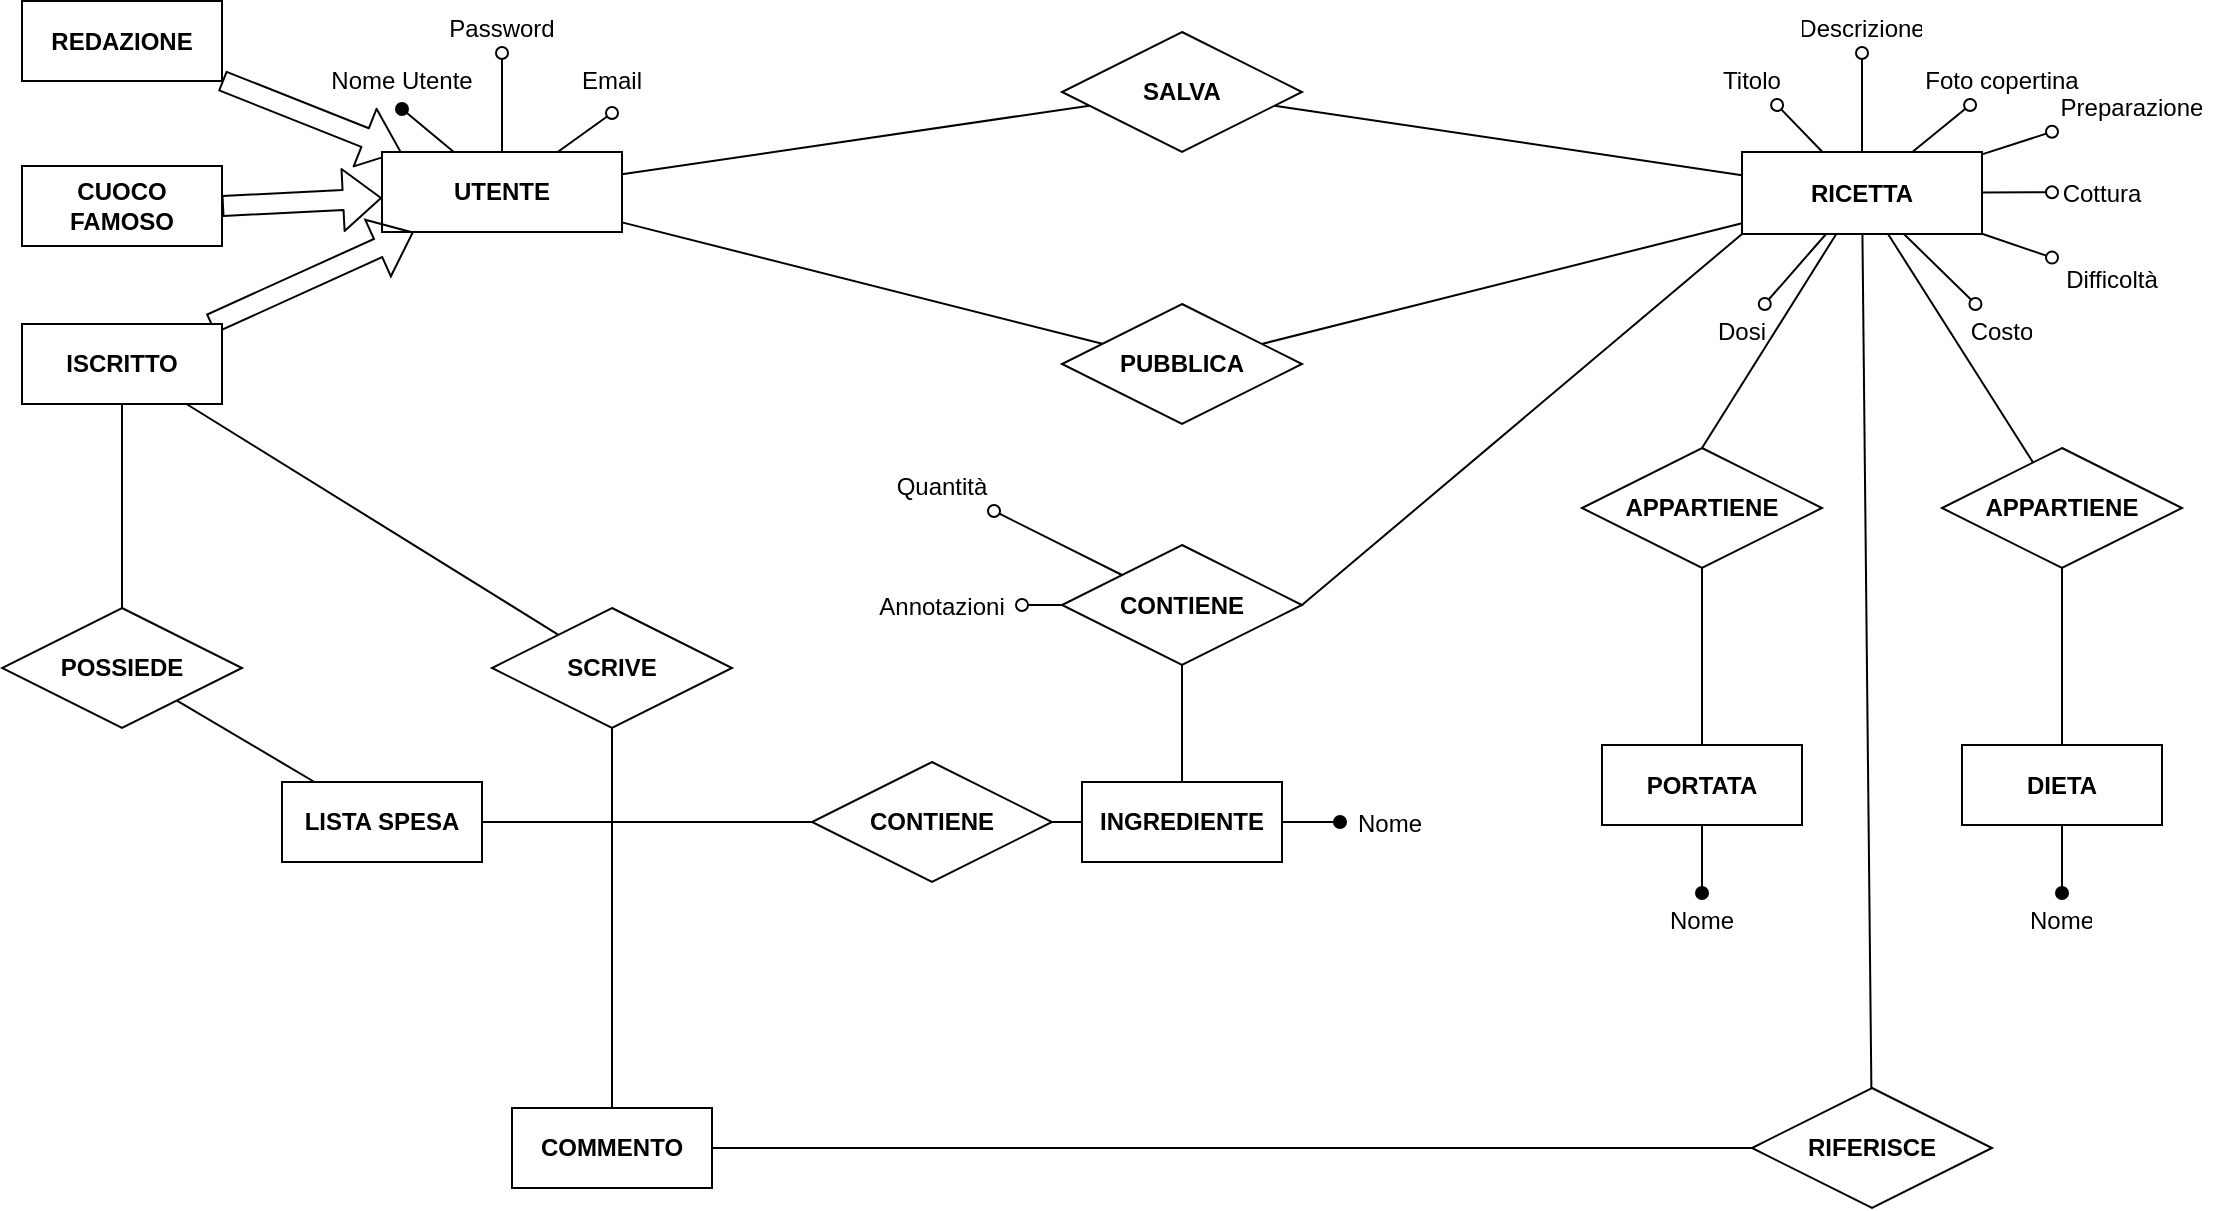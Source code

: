 <mxfile version="12.4.8" type="github">
  <diagram id="LfkPOxBhQ7w1o_5h23wY" name="Page-1">
    <mxGraphModel dx="2591" dy="738" grid="1" gridSize="10" guides="1" tooltips="1" connect="1" arrows="1" fold="1" page="1" pageScale="1" pageWidth="1169" pageHeight="827" math="0" shadow="0">
      <root>
        <mxCell id="0"/>
        <mxCell id="1" parent="0"/>
        <mxCell id="ZiM7aAGMJ0RAAH8m6erD-105" style="edgeStyle=none;orthogonalLoop=1;jettySize=auto;html=1;startArrow=none;startFill=0;endArrow=none;endFill=0;endSize=6;fontSize=12;align=center;" edge="1" parent="1" source="ZiM7aAGMJ0RAAH8m6erD-7" target="ZiM7aAGMJ0RAAH8m6erD-106">
          <mxGeometry relative="1" as="geometry">
            <mxPoint x="350" y="60" as="targetPoint"/>
          </mxGeometry>
        </mxCell>
        <mxCell id="ZiM7aAGMJ0RAAH8m6erD-108" style="edgeStyle=none;orthogonalLoop=1;jettySize=auto;html=1;startArrow=none;startFill=0;endArrow=none;endFill=0;endSize=6;strokeWidth=1;fontSize=12;align=center;" edge="1" parent="1" source="ZiM7aAGMJ0RAAH8m6erD-120" target="ZiM7aAGMJ0RAAH8m6erD-109">
          <mxGeometry relative="1" as="geometry">
            <mxPoint x="150" y="710" as="targetPoint"/>
            <Array as="points"/>
          </mxGeometry>
        </mxCell>
        <mxCell id="ZiM7aAGMJ0RAAH8m6erD-124" style="edgeStyle=none;shape=flexArrow;orthogonalLoop=1;jettySize=auto;html=1;entryX=1;entryY=0.5;entryDx=0;entryDy=0;startArrow=block;startFill=0;endArrow=none;endFill=0;strokeWidth=1;fontSize=12;align=center;" edge="1" parent="1" source="ZiM7aAGMJ0RAAH8m6erD-7" target="ZiM7aAGMJ0RAAH8m6erD-122">
          <mxGeometry relative="1" as="geometry"/>
        </mxCell>
        <mxCell id="ZiM7aAGMJ0RAAH8m6erD-126" style="edgeStyle=none;shape=flexArrow;orthogonalLoop=1;jettySize=auto;html=1;startArrow=block;startFill=0;endArrow=none;endFill=0;strokeWidth=1;fontSize=12;align=center;" edge="1" parent="1" source="ZiM7aAGMJ0RAAH8m6erD-7" target="ZiM7aAGMJ0RAAH8m6erD-121">
          <mxGeometry relative="1" as="geometry"/>
        </mxCell>
        <mxCell id="ZiM7aAGMJ0RAAH8m6erD-7" value="UTENTE" style="whiteSpace=wrap;html=1;align=center;rounded=0;shadow=0;glass=0;comic=0;verticalAlign=middle;horizontal=1;fontStyle=1" vertex="1" parent="1">
          <mxGeometry x="80" y="122" width="120" height="40" as="geometry"/>
        </mxCell>
        <mxCell id="ZiM7aAGMJ0RAAH8m6erD-88" style="edgeStyle=none;orthogonalLoop=1;jettySize=auto;html=1;startArrow=none;startFill=0;endArrow=oval;endFill=1;endSize=6;fontSize=12;align=center;" edge="1" parent="1" source="ZiM7aAGMJ0RAAH8m6erD-24" target="ZiM7aAGMJ0RAAH8m6erD-89">
          <mxGeometry relative="1" as="geometry">
            <mxPoint x="890" y="415.5" as="targetPoint"/>
          </mxGeometry>
        </mxCell>
        <mxCell id="ZiM7aAGMJ0RAAH8m6erD-24" value="DIETA" style="whiteSpace=wrap;html=1;align=center;rounded=0;shadow=0;glass=0;comic=0;fontStyle=1" vertex="1" parent="1">
          <mxGeometry x="870" y="418.5" width="100" height="40" as="geometry"/>
        </mxCell>
        <mxCell id="ZiM7aAGMJ0RAAH8m6erD-47" value="" style="edgeStyle=none;orthogonalLoop=1;jettySize=auto;html=1;startArrow=none;startFill=0;endArrow=none;endFill=0;endSize=6;fontSize=12;align=center;verticalAlign=middle;horizontal=1;" edge="1" parent="1" source="ZiM7aAGMJ0RAAH8m6erD-8" target="ZiM7aAGMJ0RAAH8m6erD-43">
          <mxGeometry relative="1" as="geometry"/>
        </mxCell>
        <mxCell id="ZiM7aAGMJ0RAAH8m6erD-8" value="RICETTA" style="whiteSpace=wrap;html=1;align=center;verticalAlign=middle;horizontal=1;fontStyle=1" vertex="1" parent="1">
          <mxGeometry x="760" y="122" width="120" height="41" as="geometry"/>
        </mxCell>
        <mxCell id="ZiM7aAGMJ0RAAH8m6erD-71" style="edgeStyle=none;orthogonalLoop=1;jettySize=auto;html=1;entryX=0.5;entryY=1;entryDx=0;entryDy=0;startArrow=none;startFill=0;endArrow=none;endFill=0;endSize=6;fontSize=12;align=center;" edge="1" parent="1" source="ZiM7aAGMJ0RAAH8m6erD-9" target="ZiM7aAGMJ0RAAH8m6erD-40">
          <mxGeometry relative="1" as="geometry"/>
        </mxCell>
        <mxCell id="ZiM7aAGMJ0RAAH8m6erD-72" style="edgeStyle=none;orthogonalLoop=1;jettySize=auto;html=1;startArrow=none;startFill=0;endArrow=oval;endFill=1;endSize=6;fontSize=12;align=center;" edge="1" parent="1" source="ZiM7aAGMJ0RAAH8m6erD-9" target="ZiM7aAGMJ0RAAH8m6erD-73">
          <mxGeometry relative="1" as="geometry">
            <mxPoint x="559" y="428.5" as="targetPoint"/>
          </mxGeometry>
        </mxCell>
        <mxCell id="ZiM7aAGMJ0RAAH8m6erD-96" style="edgeStyle=none;orthogonalLoop=1;jettySize=auto;html=1;startArrow=none;startFill=0;endArrow=none;endFill=0;endSize=6;fontSize=12;align=center;" edge="1" parent="1" source="ZiM7aAGMJ0RAAH8m6erD-9" target="ZiM7aAGMJ0RAAH8m6erD-97">
          <mxGeometry relative="1" as="geometry">
            <mxPoint x="480" y="491.5" as="targetPoint"/>
          </mxGeometry>
        </mxCell>
        <mxCell id="ZiM7aAGMJ0RAAH8m6erD-9" value="INGREDIENTE" style="whiteSpace=wrap;html=1;align=center;fontStyle=1" vertex="1" parent="1">
          <mxGeometry x="430" y="437" width="100" height="40" as="geometry"/>
        </mxCell>
        <mxCell id="ZiM7aAGMJ0RAAH8m6erD-31" value="" style="fontSize=12;html=1;endArrow=oval;endFill=0;entryX=0.5;entryY=1.154;entryDx=0;entryDy=0;entryPerimeter=0;align=center;verticalAlign=middle;horizontal=1;" edge="1" parent="1" source="ZiM7aAGMJ0RAAH8m6erD-7" target="ZiM7aAGMJ0RAAH8m6erD-39">
          <mxGeometry width="100" height="100" relative="1" as="geometry">
            <mxPoint x="150" y="79" as="sourcePoint"/>
            <mxPoint x="185" y="69" as="targetPoint"/>
          </mxGeometry>
        </mxCell>
        <mxCell id="ZiM7aAGMJ0RAAH8m6erD-33" value="" style="fontSize=12;html=1;endArrow=oval;endFill=0;entryX=0.5;entryY=1;entryDx=0;entryDy=0;entryPerimeter=0;align=center;verticalAlign=middle;horizontal=1;" edge="1" parent="1" source="ZiM7aAGMJ0RAAH8m6erD-7" target="ZiM7aAGMJ0RAAH8m6erD-38">
          <mxGeometry width="100" height="100" relative="1" as="geometry">
            <mxPoint x="160" y="109" as="sourcePoint"/>
            <mxPoint x="160" y="69" as="targetPoint"/>
          </mxGeometry>
        </mxCell>
        <mxCell id="ZiM7aAGMJ0RAAH8m6erD-34" value="" style="fontSize=12;html=1;endArrow=oval;endFill=1;startArrow=none;startFill=0;entryX=0.5;entryY=1.077;entryDx=0;entryDy=0;entryPerimeter=0;align=center;verticalAlign=middle;horizontal=1;" edge="1" parent="1" source="ZiM7aAGMJ0RAAH8m6erD-7" target="ZiM7aAGMJ0RAAH8m6erD-37">
          <mxGeometry width="100" height="100" relative="1" as="geometry">
            <mxPoint x="130" y="109" as="sourcePoint"/>
            <mxPoint x="68" y="89" as="targetPoint"/>
          </mxGeometry>
        </mxCell>
        <mxCell id="ZiM7aAGMJ0RAAH8m6erD-37" value="Nome Utente" style="text;strokeColor=none;fillColor=none;spacingLeft=4;spacingRight=4;overflow=hidden;rotatable=0;points=[[0,0.5],[1,0.5]];portConstraint=eastwest;fontSize=12;align=center;verticalAlign=middle;horizontal=1;" vertex="1" parent="1">
          <mxGeometry x="50" y="72.5" width="80" height="26" as="geometry"/>
        </mxCell>
        <mxCell id="ZiM7aAGMJ0RAAH8m6erD-38" value="Password" style="text;strokeColor=none;fillColor=none;spacingLeft=4;spacingRight=4;overflow=hidden;rotatable=0;points=[[0,0.5],[1,0.5]];portConstraint=eastwest;fontSize=12;align=center;verticalAlign=middle;horizontal=1;" vertex="1" parent="1">
          <mxGeometry x="105" y="46.5" width="70" height="26" as="geometry"/>
        </mxCell>
        <mxCell id="ZiM7aAGMJ0RAAH8m6erD-39" value="Email" style="text;strokeColor=none;fillColor=none;spacingLeft=4;spacingRight=4;overflow=hidden;rotatable=0;points=[[0,0.5],[1,0.5]];portConstraint=eastwest;fontSize=12;align=center;verticalAlign=middle;horizontal=1;" vertex="1" parent="1">
          <mxGeometry x="175" y="72.5" width="40" height="26" as="geometry"/>
        </mxCell>
        <mxCell id="ZiM7aAGMJ0RAAH8m6erD-70" style="edgeStyle=none;orthogonalLoop=1;jettySize=auto;html=1;entryX=0;entryY=1;entryDx=0;entryDy=0;startArrow=none;startFill=0;endArrow=none;endFill=0;endSize=6;fontSize=12;align=center;exitX=1;exitY=0.5;exitDx=0;exitDy=0;" edge="1" parent="1" source="ZiM7aAGMJ0RAAH8m6erD-40" target="ZiM7aAGMJ0RAAH8m6erD-8">
          <mxGeometry relative="1" as="geometry"/>
        </mxCell>
        <mxCell id="ZiM7aAGMJ0RAAH8m6erD-74" style="edgeStyle=none;orthogonalLoop=1;jettySize=auto;html=1;startArrow=none;startFill=0;endArrow=oval;endFill=0;endSize=6;fontSize=12;align=center;" edge="1" parent="1" source="ZiM7aAGMJ0RAAH8m6erD-40" target="ZiM7aAGMJ0RAAH8m6erD-76">
          <mxGeometry relative="1" as="geometry">
            <mxPoint x="390" y="311.25" as="targetPoint"/>
          </mxGeometry>
        </mxCell>
        <mxCell id="ZiM7aAGMJ0RAAH8m6erD-75" style="edgeStyle=none;orthogonalLoop=1;jettySize=auto;html=1;startArrow=none;startFill=0;endArrow=oval;endFill=0;endSize=6;fontSize=12;align=center;" edge="1" parent="1" source="ZiM7aAGMJ0RAAH8m6erD-40" target="ZiM7aAGMJ0RAAH8m6erD-77">
          <mxGeometry relative="1" as="geometry">
            <mxPoint x="430" y="341.5" as="targetPoint"/>
          </mxGeometry>
        </mxCell>
        <mxCell id="ZiM7aAGMJ0RAAH8m6erD-40" value="CONTIENE" style="shape=rhombus;perimeter=rhombusPerimeter;whiteSpace=wrap;html=1;align=center;rounded=0;shadow=0;glass=0;comic=0;fontSize=12;fontStyle=1" vertex="1" parent="1">
          <mxGeometry x="420" y="318.5" width="120" height="60" as="geometry"/>
        </mxCell>
        <mxCell id="ZiM7aAGMJ0RAAH8m6erD-46" value="" style="edgeStyle=none;orthogonalLoop=1;jettySize=auto;html=1;startArrow=none;startFill=0;endArrow=none;endFill=0;endSize=6;fontSize=12;align=center;verticalAlign=middle;horizontal=1;labelPosition=right;verticalLabelPosition=middle;" edge="1" parent="1" source="ZiM7aAGMJ0RAAH8m6erD-43" target="ZiM7aAGMJ0RAAH8m6erD-7">
          <mxGeometry relative="1" as="geometry"/>
        </mxCell>
        <mxCell id="ZiM7aAGMJ0RAAH8m6erD-43" value="PUBBLICA" style="shape=rhombus;perimeter=rhombusPerimeter;whiteSpace=wrap;html=1;align=center;rounded=0;shadow=0;glass=0;comic=0;fontSize=12;verticalAlign=middle;horizontal=1;fontStyle=1" vertex="1" parent="1">
          <mxGeometry x="420" y="198" width="120" height="60" as="geometry"/>
        </mxCell>
        <mxCell id="ZiM7aAGMJ0RAAH8m6erD-48" value="" style="fontSize=12;html=1;endArrow=oval;endFill=0;align=center;verticalAlign=middle;horizontal=1;" edge="1" parent="1" source="ZiM7aAGMJ0RAAH8m6erD-8" target="ZiM7aAGMJ0RAAH8m6erD-54">
          <mxGeometry width="100" height="100" relative="1" as="geometry">
            <mxPoint x="465" y="132" as="sourcePoint"/>
            <mxPoint x="810" y="73" as="targetPoint"/>
          </mxGeometry>
        </mxCell>
        <mxCell id="ZiM7aAGMJ0RAAH8m6erD-49" value="" style="fontSize=12;html=1;endArrow=oval;endFill=0;align=center;verticalAlign=middle;horizontal=1;" edge="1" parent="1" source="ZiM7aAGMJ0RAAH8m6erD-8" target="ZiM7aAGMJ0RAAH8m6erD-53">
          <mxGeometry width="100" height="100" relative="1" as="geometry">
            <mxPoint x="475" y="142" as="sourcePoint"/>
            <mxPoint x="740" y="73" as="targetPoint"/>
          </mxGeometry>
        </mxCell>
        <mxCell id="ZiM7aAGMJ0RAAH8m6erD-50" value="" style="fontSize=12;html=1;endArrow=oval;endFill=0;align=center;verticalAlign=middle;horizontal=1;" edge="1" parent="1" source="ZiM7aAGMJ0RAAH8m6erD-8" target="ZiM7aAGMJ0RAAH8m6erD-55">
          <mxGeometry width="100" height="100" relative="1" as="geometry">
            <mxPoint x="840" y="122" as="sourcePoint"/>
            <mxPoint x="840" y="73" as="targetPoint"/>
          </mxGeometry>
        </mxCell>
        <mxCell id="ZiM7aAGMJ0RAAH8m6erD-53" value="Titolo" style="text;strokeColor=none;fillColor=none;spacingLeft=4;spacingRight=4;overflow=hidden;rotatable=0;points=[[0,0.5],[1,0.5]];portConstraint=eastwest;fontSize=12;align=center;verticalAlign=middle;horizontal=1;" vertex="1" parent="1">
          <mxGeometry x="745" y="72.5" width="40" height="26" as="geometry"/>
        </mxCell>
        <mxCell id="ZiM7aAGMJ0RAAH8m6erD-54" value="Descrizione" style="text;strokeColor=none;fillColor=none;spacingLeft=4;spacingRight=4;overflow=hidden;rotatable=0;points=[[0,0.5],[1,0.5]];portConstraint=eastwest;fontSize=12;align=center;verticalAlign=middle;horizontal=1;" vertex="1" parent="1">
          <mxGeometry x="785" y="46.5" width="70" height="26" as="geometry"/>
        </mxCell>
        <mxCell id="ZiM7aAGMJ0RAAH8m6erD-55" value="Foto copertina" style="text;strokeColor=none;fillColor=none;spacingLeft=4;spacingRight=4;overflow=hidden;rotatable=0;points=[[0,0.5],[1,0.5]];portConstraint=eastwest;fontSize=12;align=center;verticalAlign=middle;horizontal=1;" vertex="1" parent="1">
          <mxGeometry x="845" y="72.5" width="90" height="26" as="geometry"/>
        </mxCell>
        <mxCell id="ZiM7aAGMJ0RAAH8m6erD-56" value="" style="fontSize=12;html=1;endArrow=oval;endFill=0;align=center;verticalAlign=middle;horizontal=1;" edge="1" parent="1" target="ZiM7aAGMJ0RAAH8m6erD-57" source="ZiM7aAGMJ0RAAH8m6erD-8">
          <mxGeometry width="100" height="100" relative="1" as="geometry">
            <mxPoint x="790" y="175.5" as="sourcePoint"/>
            <mxPoint x="850" y="83" as="targetPoint"/>
          </mxGeometry>
        </mxCell>
        <mxCell id="ZiM7aAGMJ0RAAH8m6erD-57" value="Costo" style="text;strokeColor=none;fillColor=none;spacingLeft=4;spacingRight=4;overflow=hidden;rotatable=0;points=[[0,0.5],[1,0.5]];portConstraint=eastwest;fontSize=12;align=center;verticalAlign=middle;horizontal=1;" vertex="1" parent="1">
          <mxGeometry x="870" y="198" width="40" height="26" as="geometry"/>
        </mxCell>
        <mxCell id="ZiM7aAGMJ0RAAH8m6erD-58" value="" style="fontSize=12;html=1;endArrow=oval;endFill=0;align=center;verticalAlign=middle;horizontal=1;" edge="1" parent="1" target="ZiM7aAGMJ0RAAH8m6erD-59" source="ZiM7aAGMJ0RAAH8m6erD-8">
          <mxGeometry width="100" height="100" relative="1" as="geometry">
            <mxPoint x="955" y="162" as="sourcePoint"/>
            <mxPoint x="960" y="113" as="targetPoint"/>
          </mxGeometry>
        </mxCell>
        <mxCell id="ZiM7aAGMJ0RAAH8m6erD-59" value="Difficoltà" style="text;strokeColor=none;fillColor=none;spacingLeft=4;spacingRight=4;overflow=hidden;rotatable=0;points=[[0,0.5],[1,0.5]];portConstraint=eastwest;fontSize=12;align=center;verticalAlign=middle;horizontal=1;" vertex="1" parent="1">
          <mxGeometry x="915" y="172" width="60" height="26" as="geometry"/>
        </mxCell>
        <mxCell id="ZiM7aAGMJ0RAAH8m6erD-60" value="" style="fontSize=12;html=1;endArrow=oval;endFill=0;align=center;verticalAlign=middle;horizontal=1;" edge="1" parent="1" target="ZiM7aAGMJ0RAAH8m6erD-61" source="ZiM7aAGMJ0RAAH8m6erD-8">
          <mxGeometry width="100" height="100" relative="1" as="geometry">
            <mxPoint x="755" y="245" as="sourcePoint"/>
            <mxPoint x="760" y="196" as="targetPoint"/>
          </mxGeometry>
        </mxCell>
        <mxCell id="ZiM7aAGMJ0RAAH8m6erD-61" value="Dosi" style="text;strokeColor=none;fillColor=none;spacingLeft=4;spacingRight=4;overflow=hidden;rotatable=0;points=[[0,0.5],[1,0.5]];portConstraint=eastwest;fontSize=12;align=center;verticalAlign=middle;horizontal=1;" vertex="1" parent="1">
          <mxGeometry x="740" y="198" width="40" height="26" as="geometry"/>
        </mxCell>
        <mxCell id="ZiM7aAGMJ0RAAH8m6erD-62" value="" style="fontSize=12;html=1;endArrow=oval;endFill=0;align=center;verticalAlign=middle;horizontal=1;" edge="1" parent="1" target="ZiM7aAGMJ0RAAH8m6erD-63" source="ZiM7aAGMJ0RAAH8m6erD-8">
          <mxGeometry width="100" height="100" relative="1" as="geometry">
            <mxPoint x="875" y="162" as="sourcePoint"/>
            <mxPoint x="880" y="113" as="targetPoint"/>
          </mxGeometry>
        </mxCell>
        <mxCell id="ZiM7aAGMJ0RAAH8m6erD-63" value="Preparazione" style="text;strokeColor=none;fillColor=none;spacingLeft=4;spacingRight=4;overflow=hidden;rotatable=0;points=[[0,0.5],[1,0.5]];portConstraint=eastwest;fontSize=12;align=center;verticalAlign=middle;horizontal=1;" vertex="1" parent="1">
          <mxGeometry x="915" y="86" width="80" height="26" as="geometry"/>
        </mxCell>
        <mxCell id="ZiM7aAGMJ0RAAH8m6erD-66" value="" style="fontSize=12;html=1;endArrow=oval;endFill=0;align=center;verticalAlign=middle;horizontal=1;" edge="1" parent="1" target="ZiM7aAGMJ0RAAH8m6erD-67" source="ZiM7aAGMJ0RAAH8m6erD-8">
          <mxGeometry width="100" height="100" relative="1" as="geometry">
            <mxPoint x="895" y="182" as="sourcePoint"/>
            <mxPoint x="900" y="133" as="targetPoint"/>
          </mxGeometry>
        </mxCell>
        <mxCell id="ZiM7aAGMJ0RAAH8m6erD-67" value="Cottura" style="text;strokeColor=none;fillColor=none;spacingLeft=4;spacingRight=4;overflow=hidden;rotatable=0;points=[[0,0.5],[1,0.5]];portConstraint=eastwest;fontSize=12;align=center;verticalAlign=middle;horizontal=1;" vertex="1" parent="1">
          <mxGeometry x="915" y="129" width="50" height="26" as="geometry"/>
        </mxCell>
        <mxCell id="ZiM7aAGMJ0RAAH8m6erD-73" value="Nome" style="text;strokeColor=none;fillColor=none;spacingLeft=4;spacingRight=4;overflow=hidden;rotatable=0;points=[[0,0.5],[1,0.5]];portConstraint=eastwest;fontSize=12;align=center;" vertex="1" parent="1">
          <mxGeometry x="559" y="444" width="50" height="26" as="geometry"/>
        </mxCell>
        <mxCell id="ZiM7aAGMJ0RAAH8m6erD-76" value="Quantità" style="text;strokeColor=none;fillColor=none;spacingLeft=4;spacingRight=4;overflow=hidden;rotatable=0;points=[[0,0.5],[1,0.5]];portConstraint=eastwest;fontSize=12;align=center;" vertex="1" parent="1">
          <mxGeometry x="330" y="275.5" width="60" height="26" as="geometry"/>
        </mxCell>
        <mxCell id="ZiM7aAGMJ0RAAH8m6erD-77" value="Annotazioni" style="text;strokeColor=none;fillColor=none;spacingLeft=4;spacingRight=4;overflow=hidden;rotatable=0;points=[[0,0.5],[1,0.5]];portConstraint=eastwest;fontSize=12;align=center;" vertex="1" parent="1">
          <mxGeometry x="320" y="335.5" width="80" height="26" as="geometry"/>
        </mxCell>
        <mxCell id="ZiM7aAGMJ0RAAH8m6erD-86" style="edgeStyle=none;orthogonalLoop=1;jettySize=auto;html=1;startArrow=none;startFill=0;endArrow=none;endFill=0;endSize=6;fontSize=12;align=center;" edge="1" parent="1" source="ZiM7aAGMJ0RAAH8m6erD-83" target="ZiM7aAGMJ0RAAH8m6erD-8">
          <mxGeometry relative="1" as="geometry">
            <mxPoint x="830" y="195.5" as="targetPoint"/>
          </mxGeometry>
        </mxCell>
        <mxCell id="ZiM7aAGMJ0RAAH8m6erD-87" style="edgeStyle=none;orthogonalLoop=1;jettySize=auto;html=1;startArrow=none;startFill=0;endArrow=none;endFill=0;endSize=6;fontSize=12;align=center;" edge="1" parent="1" source="ZiM7aAGMJ0RAAH8m6erD-83" target="ZiM7aAGMJ0RAAH8m6erD-24">
          <mxGeometry relative="1" as="geometry"/>
        </mxCell>
        <mxCell id="ZiM7aAGMJ0RAAH8m6erD-83" value="APPARTIENE" style="shape=rhombus;perimeter=rhombusPerimeter;whiteSpace=wrap;html=1;align=center;rounded=0;shadow=0;glass=0;comic=0;fontSize=12;fontStyle=1" vertex="1" parent="1">
          <mxGeometry x="860" y="270" width="120" height="60" as="geometry"/>
        </mxCell>
        <mxCell id="ZiM7aAGMJ0RAAH8m6erD-89" value="Nome" style="text;strokeColor=none;fillColor=none;spacingLeft=4;spacingRight=4;overflow=hidden;rotatable=0;points=[[0,0.5],[1,0.5]];portConstraint=eastwest;fontSize=12;align=center;" vertex="1" parent="1">
          <mxGeometry x="900" y="492.5" width="40" height="26" as="geometry"/>
        </mxCell>
        <mxCell id="ZiM7aAGMJ0RAAH8m6erD-91" style="edgeStyle=none;orthogonalLoop=1;jettySize=auto;html=1;startArrow=none;startFill=0;endArrow=none;endFill=0;endSize=6;fontSize=12;align=center;" edge="1" parent="1" source="ZiM7aAGMJ0RAAH8m6erD-90" target="ZiM7aAGMJ0RAAH8m6erD-92">
          <mxGeometry relative="1" as="geometry">
            <mxPoint x="90" y="415.5" as="targetPoint"/>
          </mxGeometry>
        </mxCell>
        <mxCell id="ZiM7aAGMJ0RAAH8m6erD-94" style="edgeStyle=none;orthogonalLoop=1;jettySize=auto;html=1;startArrow=none;startFill=0;endArrow=oval;endFill=1;endSize=6;fontSize=12;align=center;" edge="1" parent="1" source="ZiM7aAGMJ0RAAH8m6erD-90" target="ZiM7aAGMJ0RAAH8m6erD-95">
          <mxGeometry relative="1" as="geometry">
            <mxPoint x="780" y="505.5" as="targetPoint"/>
          </mxGeometry>
        </mxCell>
        <mxCell id="ZiM7aAGMJ0RAAH8m6erD-90" value="PORTATA" style="whiteSpace=wrap;html=1;align=center;rounded=0;shadow=0;glass=0;comic=0;strokeColor=#000000;fillColor=none;fontSize=12;fontStyle=1" vertex="1" parent="1">
          <mxGeometry x="690" y="418.5" width="100" height="40" as="geometry"/>
        </mxCell>
        <mxCell id="ZiM7aAGMJ0RAAH8m6erD-93" style="edgeStyle=none;orthogonalLoop=1;jettySize=auto;html=1;exitX=0.5;exitY=0;exitDx=0;exitDy=0;startArrow=none;startFill=0;endArrow=none;endFill=0;endSize=6;fontSize=12;align=center;" edge="1" parent="1" source="ZiM7aAGMJ0RAAH8m6erD-92" target="ZiM7aAGMJ0RAAH8m6erD-8">
          <mxGeometry relative="1" as="geometry">
            <mxPoint x="810" y="195.5" as="targetPoint"/>
          </mxGeometry>
        </mxCell>
        <mxCell id="ZiM7aAGMJ0RAAH8m6erD-92" value="&lt;b&gt;APPARTIENE&lt;/b&gt;" style="shape=rhombus;perimeter=rhombusPerimeter;whiteSpace=wrap;html=1;align=center;" vertex="1" parent="1">
          <mxGeometry x="680" y="270" width="120" height="60" as="geometry"/>
        </mxCell>
        <mxCell id="ZiM7aAGMJ0RAAH8m6erD-95" value="Nome" style="text;strokeColor=none;fillColor=none;spacingLeft=4;spacingRight=4;overflow=hidden;rotatable=0;points=[[0,0.5],[1,0.5]];portConstraint=eastwest;fontSize=12;align=center;" vertex="1" parent="1">
          <mxGeometry x="715" y="492.5" width="50" height="26" as="geometry"/>
        </mxCell>
        <mxCell id="ZiM7aAGMJ0RAAH8m6erD-98" style="edgeStyle=none;orthogonalLoop=1;jettySize=auto;html=1;startArrow=none;startFill=0;endArrow=none;endFill=0;endSize=6;fontSize=12;align=center;" edge="1" parent="1" source="ZiM7aAGMJ0RAAH8m6erD-97" target="ZiM7aAGMJ0RAAH8m6erD-99">
          <mxGeometry relative="1" as="geometry">
            <mxPoint x="190" y="428.5" as="targetPoint"/>
          </mxGeometry>
        </mxCell>
        <mxCell id="ZiM7aAGMJ0RAAH8m6erD-97" value="CONTIENE" style="shape=rhombus;perimeter=rhombusPerimeter;whiteSpace=wrap;html=1;align=center;fontStyle=1" vertex="1" parent="1">
          <mxGeometry x="295" y="427" width="120" height="60" as="geometry"/>
        </mxCell>
        <mxCell id="ZiM7aAGMJ0RAAH8m6erD-101" style="edgeStyle=none;orthogonalLoop=1;jettySize=auto;html=1;startArrow=none;startFill=0;endArrow=none;endFill=0;endSize=6;fontSize=12;align=center;" edge="1" parent="1" source="ZiM7aAGMJ0RAAH8m6erD-99" target="ZiM7aAGMJ0RAAH8m6erD-102">
          <mxGeometry relative="1" as="geometry">
            <mxPoint x="220" y="451.5" as="targetPoint"/>
            <mxPoint x="140" y="408.5" as="sourcePoint"/>
          </mxGeometry>
        </mxCell>
        <mxCell id="ZiM7aAGMJ0RAAH8m6erD-99" value="LISTA SPESA" style="whiteSpace=wrap;html=1;align=center;fontStyle=1" vertex="1" parent="1">
          <mxGeometry x="30" y="437" width="100" height="40" as="geometry"/>
        </mxCell>
        <mxCell id="ZiM7aAGMJ0RAAH8m6erD-103" style="edgeStyle=none;orthogonalLoop=1;jettySize=auto;html=1;startArrow=none;startFill=0;endArrow=none;endFill=0;endSize=6;fontSize=12;align=center;" edge="1" parent="1" source="ZiM7aAGMJ0RAAH8m6erD-102" target="ZiM7aAGMJ0RAAH8m6erD-120">
          <mxGeometry relative="1" as="geometry"/>
        </mxCell>
        <mxCell id="ZiM7aAGMJ0RAAH8m6erD-102" value="POSSIEDE" style="shape=rhombus;perimeter=rhombusPerimeter;whiteSpace=wrap;html=1;align=center;fontStyle=1" vertex="1" parent="1">
          <mxGeometry x="-110" y="350" width="120" height="60" as="geometry"/>
        </mxCell>
        <mxCell id="ZiM7aAGMJ0RAAH8m6erD-107" style="edgeStyle=none;orthogonalLoop=1;jettySize=auto;html=1;startArrow=none;startFill=0;endArrow=none;endFill=0;endSize=6;fontSize=12;align=center;strokeWidth=1;" edge="1" parent="1" source="ZiM7aAGMJ0RAAH8m6erD-106" target="ZiM7aAGMJ0RAAH8m6erD-8">
          <mxGeometry relative="1" as="geometry"/>
        </mxCell>
        <mxCell id="ZiM7aAGMJ0RAAH8m6erD-106" value="&lt;b&gt;SALVA&lt;/b&gt;" style="shape=rhombus;perimeter=rhombusPerimeter;whiteSpace=wrap;html=1;align=center;" vertex="1" parent="1">
          <mxGeometry x="420" y="62" width="120" height="60" as="geometry"/>
        </mxCell>
        <mxCell id="ZiM7aAGMJ0RAAH8m6erD-110" style="edgeStyle=none;orthogonalLoop=1;jettySize=auto;html=1;startArrow=none;startFill=0;endArrow=none;endFill=0;endSize=6;strokeWidth=1;fontSize=12;align=center;" edge="1" parent="1" source="ZiM7aAGMJ0RAAH8m6erD-109" target="ZiM7aAGMJ0RAAH8m6erD-111">
          <mxGeometry relative="1" as="geometry">
            <mxPoint x="410" y="710" as="targetPoint"/>
          </mxGeometry>
        </mxCell>
        <mxCell id="ZiM7aAGMJ0RAAH8m6erD-109" value="SCRIVE" style="shape=rhombus;perimeter=rhombusPerimeter;whiteSpace=wrap;html=1;align=center;fontStyle=1" vertex="1" parent="1">
          <mxGeometry x="135" y="350" width="120" height="60" as="geometry"/>
        </mxCell>
        <mxCell id="ZiM7aAGMJ0RAAH8m6erD-112" style="edgeStyle=none;orthogonalLoop=1;jettySize=auto;html=1;startArrow=none;startFill=0;endArrow=none;endFill=0;endSize=6;strokeWidth=1;fontSize=12;align=center;" edge="1" parent="1" source="ZiM7aAGMJ0RAAH8m6erD-111" target="ZiM7aAGMJ0RAAH8m6erD-113">
          <mxGeometry relative="1" as="geometry">
            <mxPoint x="730" y="710" as="targetPoint"/>
          </mxGeometry>
        </mxCell>
        <mxCell id="ZiM7aAGMJ0RAAH8m6erD-111" value="COMMENTO" style="whiteSpace=wrap;html=1;align=center;fontStyle=1" vertex="1" parent="1">
          <mxGeometry x="145" y="600" width="100" height="40" as="geometry"/>
        </mxCell>
        <mxCell id="ZiM7aAGMJ0RAAH8m6erD-116" style="edgeStyle=none;orthogonalLoop=1;jettySize=auto;html=1;startArrow=none;startFill=0;endArrow=none;endFill=0;endSize=6;strokeWidth=1;fontSize=12;align=center;" edge="1" parent="1" source="ZiM7aAGMJ0RAAH8m6erD-113" target="ZiM7aAGMJ0RAAH8m6erD-8">
          <mxGeometry relative="1" as="geometry"/>
        </mxCell>
        <mxCell id="ZiM7aAGMJ0RAAH8m6erD-113" value="RIFERISCE" style="shape=rhombus;perimeter=rhombusPerimeter;whiteSpace=wrap;html=1;align=center;fontStyle=1" vertex="1" parent="1">
          <mxGeometry x="765" y="590" width="120" height="60" as="geometry"/>
        </mxCell>
        <mxCell id="ZiM7aAGMJ0RAAH8m6erD-119" value="" style="endArrow=none;html=1;rounded=0;strokeWidth=1;fontSize=12;align=center;shape=flexArrow;startArrow=block;" edge="1" parent="1" source="ZiM7aAGMJ0RAAH8m6erD-7" target="ZiM7aAGMJ0RAAH8m6erD-120">
          <mxGeometry relative="1" as="geometry">
            <mxPoint x="20" y="220" as="sourcePoint"/>
            <mxPoint x="140" y="250" as="targetPoint"/>
          </mxGeometry>
        </mxCell>
        <mxCell id="ZiM7aAGMJ0RAAH8m6erD-120" value="ISCRITTO" style="whiteSpace=wrap;html=1;align=center;fontStyle=1" vertex="1" parent="1">
          <mxGeometry x="-100" y="208" width="100" height="40" as="geometry"/>
        </mxCell>
        <mxCell id="ZiM7aAGMJ0RAAH8m6erD-121" value="REDAZIONE&lt;span style=&quot;color: rgba(0 , 0 , 0 , 0) ; font-family: monospace ; font-size: 0px ; white-space: nowrap&quot;&gt;%3CmxGraphModel%3E%3Croot%3E%3CmxCell%20id%3D%220%22%2F%3E%3CmxCell%20id%3D%221%22%20parent%3D%220%22%2F%3E%3CmxCell%20id%3D%222%22%20value%3D%22ISCRITTO%22%20style%3D%22whiteSpace%3Dwrap%3Bhtml%3D1%3Balign%3Dcenter%3B%22%20vertex%3D%221%22%20parent%3D%221%22%3E%3CmxGeometry%20x%3D%22-130%22%20y%3D%22261.5%22%20width%3D%22100%22%20height%3D%2240%22%20as%3D%22geometry%22%2F%3E%3C%2FmxCell%3E%3C%2Froot%3E%3C%2FmxGraphModel%3E&lt;/span&gt;&lt;span style=&quot;color: rgba(0 , 0 , 0 , 0) ; font-family: monospace ; font-size: 0px ; white-space: nowrap&quot;&gt;%3CmxGraphModel%3E%3Croot%3E%3CmxCell%20id%3D%220%22%2F%3E%3CmxCell%20id%3D%221%22%20parent%3D%220%22%2F%3E%3CmxCell%20id%3D%222%22%20value%3D%22ISCRITTO%22%20style%3D%22whiteSpace%3Dwrap%3Bhtml%3D1%3Balign%3Dcenter%3B%22%20vertex%3D%221%22%20parent%3D%221%22%3E%3CmxGeometry%20x%3D%22-130%22%20y%3D%22261.5%22%20width%3D%22100%22%20height%3D%2240%22%20as%3D%22geometry%22%2F%3E%3C%2FmxCell%3E%3C%2Froot%3E%3C%2FmxGraphModel%3E&lt;/span&gt;" style="whiteSpace=wrap;html=1;align=center;fontStyle=1" vertex="1" parent="1">
          <mxGeometry x="-100" y="46.5" width="100" height="40" as="geometry"/>
        </mxCell>
        <mxCell id="ZiM7aAGMJ0RAAH8m6erD-122" value="CUOCO FAMOSO" style="whiteSpace=wrap;html=1;align=center;fontStyle=1" vertex="1" parent="1">
          <mxGeometry x="-100" y="129" width="100" height="40" as="geometry"/>
        </mxCell>
      </root>
    </mxGraphModel>
  </diagram>
</mxfile>
